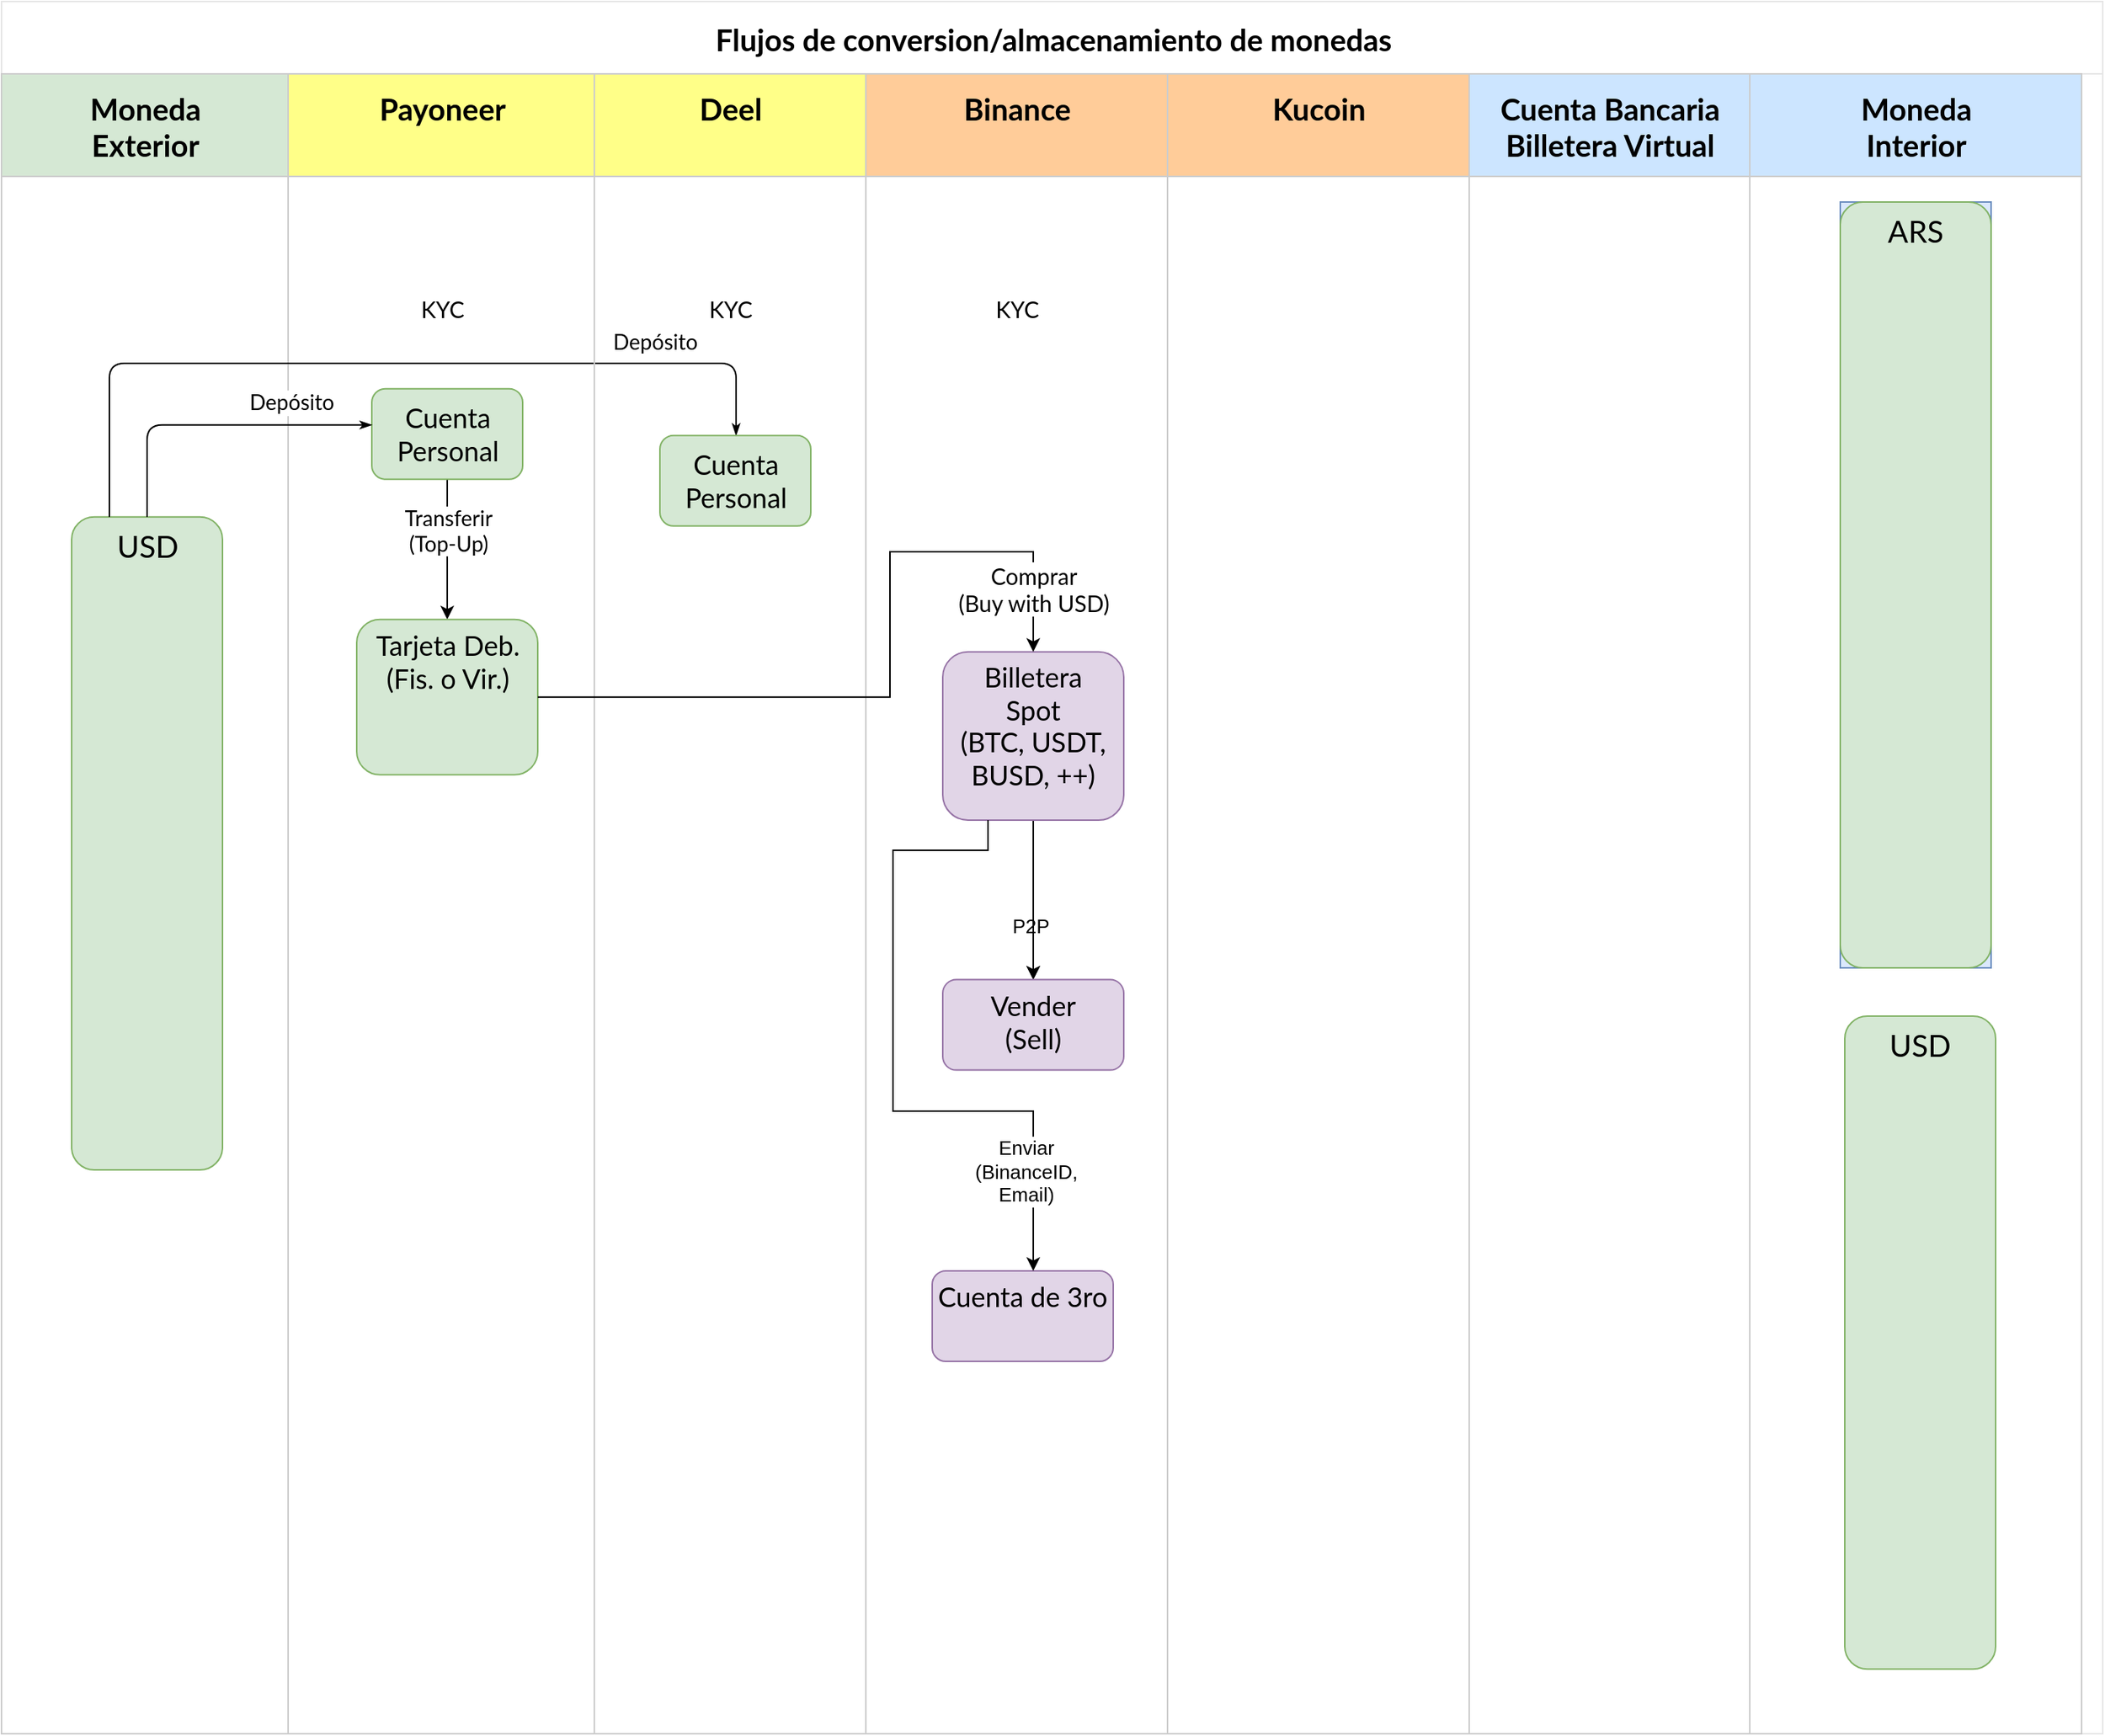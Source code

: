 <mxfile version="20.8.5" type="github">
  <diagram name="Page-1" id="74e2e168-ea6b-b213-b513-2b3c1d86103e">
    <mxGraphModel dx="2902" dy="1709" grid="0" gridSize="10" guides="1" tooltips="1" connect="1" arrows="1" fold="1" page="0" pageScale="1" pageWidth="1100" pageHeight="850" background="none" math="0" shadow="0">
      <root>
        <mxCell id="0" />
        <mxCell id="1" parent="0" />
        <mxCell id="77e6c97f196da883-1" value="Flujos de conversion/almacenamiento de monedas" style="swimlane;html=1;childLayout=stackLayout;startSize=48;rounded=0;shadow=0;labelBackgroundColor=none;strokeWidth=1;fontFamily=Lato;fontSize=20;align=center;fontSource=https%3A%2F%2Ffonts.googleapis.com%2Fcss%3Ffamily%3DLato;autosize=1;strokeColor=#E6E6E6;" parent="1" vertex="1">
          <mxGeometry x="70" y="-20" width="1393" height="1149" as="geometry" />
        </mxCell>
        <mxCell id="77e6c97f196da883-2" value="&lt;div&gt;Moneda&lt;/div&gt;&lt;div&gt;Exterior&lt;/div&gt;" style="swimlane;html=1;startSize=68;fontFamily=Lato;fontSource=https%3A%2F%2Ffonts.googleapis.com%2Fcss%3Ffamily%3DLato;fontSize=20;fillColor=#d5e8d4;strokeColor=#CCCCCC;autosize=1;verticalAlign=middle;" parent="77e6c97f196da883-1" vertex="1">
          <mxGeometry y="48" width="190" height="1101" as="geometry" />
        </mxCell>
        <mxCell id="1xJKque4gwnT1mqs9br3-10" value="" style="group" parent="77e6c97f196da883-2" vertex="1" connectable="0">
          <mxGeometry x="46.5" y="293.89" width="100" height="433.11" as="geometry" />
        </mxCell>
        <mxCell id="77e6c97f196da883-8" value="USD" style="rounded=1;whiteSpace=wrap;html=1;shadow=0;labelBackgroundColor=none;strokeWidth=1;fontFamily=Lato;fontSize=20;align=center;fontSource=https%3A%2F%2Ffonts.googleapis.com%2Fcss%3Ffamily%3DLato;verticalAlign=top;fillColor=#d5e8d4;strokeColor=#82b366;" parent="1xJKque4gwnT1mqs9br3-10" vertex="1">
          <mxGeometry width="100" height="433.11" as="geometry" />
        </mxCell>
        <mxCell id="1xJKque4gwnT1mqs9br3-9" value="" style="shape=image;html=1;verticalAlign=top;verticalLabelPosition=bottom;labelBackgroundColor=#ffffff;imageAspect=0;aspect=fixed;image=https://cdn1.iconfinder.com/data/icons/ionicons-fill-vol-2/512/logo-usd-128.png;strokeColor=#CCCCCC;fontFamily=Lato;fontSource=https%3A%2F%2Ffonts.googleapis.com%2Fcss%3Ffamily%3DLato;fontSize=14;" parent="1xJKque4gwnT1mqs9br3-10" vertex="1">
          <mxGeometry x="21" y="174.114" width="58" height="58" as="geometry" />
        </mxCell>
        <mxCell id="77e6c97f196da883-3" value="&lt;div&gt;Payoneer&lt;/div&gt;&lt;div&gt;&lt;br&gt;&lt;/div&gt;" style="swimlane;html=1;startSize=68;fontFamily=Lato;fontSource=https%3A%2F%2Ffonts.googleapis.com%2Fcss%3Ffamily%3DLato;fontSize=20;fillColor=#ffff88;strokeColor=#CCCCCC;autosize=1;verticalAlign=middle;" parent="77e6c97f196da883-1" vertex="1">
          <mxGeometry x="190" y="48" width="203" height="1101" as="geometry" />
        </mxCell>
        <mxCell id="1xJKque4gwnT1mqs9br3-6" value="" style="edgeStyle=orthogonalEdgeStyle;rounded=0;orthogonalLoop=1;jettySize=auto;html=1;fontFamily=Lato;fontSource=https%3A%2F%2Ffonts.googleapis.com%2Fcss%3Ffamily%3DLato;fontSize=14;" parent="77e6c97f196da883-3" source="77e6c97f196da883-11" target="1xJKque4gwnT1mqs9br3-5" edge="1">
          <mxGeometry relative="1" as="geometry" />
        </mxCell>
        <mxCell id="1xJKque4gwnT1mqs9br3-7" value="&lt;div&gt;Transferir&lt;/div&gt;&lt;div&gt;(Top-Up)&lt;br&gt;&lt;/div&gt;" style="edgeLabel;html=1;align=center;verticalAlign=middle;resizable=0;points=[];fontSize=14;fontFamily=Lato;" parent="1xJKque4gwnT1mqs9br3-6" vertex="1" connectable="0">
          <mxGeometry x="-0.202" y="1" relative="1" as="geometry">
            <mxPoint x="-1" y="-3" as="offset" />
          </mxGeometry>
        </mxCell>
        <mxCell id="77e6c97f196da883-11" value="&lt;div style=&quot;font-size: 18px;&quot;&gt;Cuenta&lt;/div&gt;&lt;div style=&quot;font-size: 18px;&quot;&gt;Personal&lt;br style=&quot;font-size: 18px;&quot;&gt;&lt;/div&gt;" style="rounded=1;whiteSpace=wrap;html=1;shadow=0;labelBackgroundColor=none;strokeWidth=1;fontFamily=Lato;fontSize=18;align=center;fontSource=https%3A%2F%2Ffonts.googleapis.com%2Fcss%3Ffamily%3DLato;fillColor=#d5e8d4;strokeColor=#82b366;" parent="77e6c97f196da883-3" vertex="1">
          <mxGeometry x="55.5" y="208.89" width="100" height="60" as="geometry" />
        </mxCell>
        <mxCell id="1xJKque4gwnT1mqs9br3-5" value="&lt;div style=&quot;font-size: 18px;&quot;&gt;Tarjeta Deb.&lt;br style=&quot;font-size: 18px;&quot;&gt;&lt;/div&gt;&lt;div style=&quot;font-size: 18px;&quot;&gt;(Fis. o Vir.)&lt;br style=&quot;font-size: 18px;&quot;&gt;&lt;/div&gt;" style="whiteSpace=wrap;html=1;fontSize=18;fontFamily=Lato;rounded=1;shadow=0;labelBackgroundColor=none;strokeWidth=1;fontSource=https%3A%2F%2Ffonts.googleapis.com%2Fcss%3Ffamily%3DLato;verticalAlign=top;fillColor=#d5e8d4;strokeColor=#82b366;" parent="77e6c97f196da883-3" vertex="1">
          <mxGeometry x="45.5" y="361.89" width="120" height="103" as="geometry" />
        </mxCell>
        <mxCell id="1xJKque4gwnT1mqs9br3-8" value="" style="shape=image;html=1;verticalAlign=top;verticalLabelPosition=bottom;labelBackgroundColor=#ffffff;imageAspect=0;aspect=fixed;image=https://cdn0.iconfinder.com/data/icons/credit-card-debit-card-payment-PNG/80/Mastercard-Curved.png;strokeColor=#CCCCCC;fontFamily=Lato;fontSource=https%3A%2F%2Ffonts.googleapis.com%2Fcss%3Ffamily%3DLato;fontSize=14;" parent="77e6c97f196da883-3" vertex="1">
          <mxGeometry x="83" y="419.89" width="45" height="45" as="geometry" />
        </mxCell>
        <mxCell id="1xJKque4gwnT1mqs9br3-14" value="KYC" style="shape=image;html=1;verticalAlign=top;verticalLabelPosition=bottom;labelBackgroundColor=#ffffff;imageAspect=0;aspect=fixed;image=https://cdn0.iconfinder.com/data/icons/phosphor-regular-vol-3/256/identification-card-128.png;strokeColor=#CCCCCC;fontFamily=Lato;fontSource=https%3A%2F%2Ffonts.googleapis.com%2Fcss%3Ffamily%3DLato;fontSize=15;" parent="77e6c97f196da883-3" vertex="1">
          <mxGeometry x="76" y="89" width="51" height="51" as="geometry" />
        </mxCell>
        <mxCell id="77e6c97f196da883-26" style="edgeStyle=orthogonalEdgeStyle;rounded=1;html=1;labelBackgroundColor=none;startArrow=none;startFill=0;startSize=5;endArrow=classicThin;endFill=1;endSize=5;jettySize=auto;orthogonalLoop=1;strokeWidth=1;fontFamily=Lato;fontSize=20;fontSource=https%3A%2F%2Ffonts.googleapis.com%2Fcss%3Ffamily%3DLato;exitX=0.5;exitY=0;exitDx=0;exitDy=0;" parent="77e6c97f196da883-1" source="77e6c97f196da883-8" target="77e6c97f196da883-11" edge="1">
          <mxGeometry relative="1" as="geometry">
            <Array as="points">
              <mxPoint x="96.5" y="280.89" />
            </Array>
          </mxGeometry>
        </mxCell>
        <mxCell id="1xJKque4gwnT1mqs9br3-2" value="Depósito" style="edgeLabel;html=1;align=center;verticalAlign=middle;resizable=0;points=[];fontSize=14;fontFamily=Lato;" parent="77e6c97f196da883-26" vertex="1" connectable="0">
          <mxGeometry x="0.277" relative="1" as="geometry">
            <mxPoint x="22" y="-15" as="offset" />
          </mxGeometry>
        </mxCell>
        <mxCell id="1xJKque4gwnT1mqs9br3-11" style="edgeStyle=orthogonalEdgeStyle;rounded=1;html=1;labelBackgroundColor=none;startArrow=none;startFill=0;startSize=5;endArrow=classicThin;endFill=1;endSize=5;jettySize=auto;orthogonalLoop=1;strokeWidth=1;fontFamily=Lato;fontSize=20;fontSource=https%3A%2F%2Ffonts.googleapis.com%2Fcss%3Ffamily%3DLato;exitX=0.25;exitY=0;exitDx=0;exitDy=0;entryX=0.5;entryY=0;entryDx=0;entryDy=0;" parent="77e6c97f196da883-1" source="77e6c97f196da883-8" target="1xJKque4gwnT1mqs9br3-13" edge="1">
          <mxGeometry relative="1" as="geometry">
            <mxPoint x="81.5" y="341.89" as="sourcePoint" />
            <Array as="points">
              <mxPoint x="72" y="240" />
              <mxPoint x="487" y="240" />
              <mxPoint x="487" y="288" />
            </Array>
          </mxGeometry>
        </mxCell>
        <mxCell id="1xJKque4gwnT1mqs9br3-12" value="Depósito" style="edgeLabel;html=1;align=center;verticalAlign=middle;resizable=0;points=[];fontSize=14;fontFamily=Lato;" parent="1xJKque4gwnT1mqs9br3-11" vertex="1" connectable="0">
          <mxGeometry x="0.277" relative="1" as="geometry">
            <mxPoint x="102" y="-14" as="offset" />
          </mxGeometry>
        </mxCell>
        <mxCell id="1xJKque4gwnT1mqs9br3-1" value="&lt;div&gt;Deel&lt;/div&gt;&lt;div&gt;&lt;br&gt;&lt;/div&gt;" style="swimlane;html=1;startSize=68;fontFamily=Lato;fontSource=https%3A%2F%2Ffonts.googleapis.com%2Fcss%3Ffamily%3DLato;fontSize=20;fillColor=#ffff88;strokeColor=#CCCCCC;autosize=1;verticalAlign=middle;" parent="77e6c97f196da883-1" vertex="1">
          <mxGeometry x="393" y="48" width="180" height="1101" as="geometry" />
        </mxCell>
        <mxCell id="1xJKque4gwnT1mqs9br3-13" value="&lt;div style=&quot;font-size: 18px;&quot;&gt;Cuenta&lt;/div&gt;&lt;div style=&quot;font-size: 18px;&quot;&gt;Personal&lt;br style=&quot;font-size: 18px;&quot;&gt;&lt;/div&gt;" style="rounded=1;whiteSpace=wrap;html=1;shadow=0;labelBackgroundColor=none;strokeWidth=1;fontFamily=Lato;fontSize=18;align=center;fontSource=https%3A%2F%2Ffonts.googleapis.com%2Fcss%3Ffamily%3DLato;fillColor=#d5e8d4;strokeColor=#82b366;" parent="1xJKque4gwnT1mqs9br3-1" vertex="1">
          <mxGeometry x="43.5" y="239.89" width="100" height="60" as="geometry" />
        </mxCell>
        <mxCell id="1xJKque4gwnT1mqs9br3-15" value="KYC" style="shape=image;html=1;verticalAlign=top;verticalLabelPosition=bottom;labelBackgroundColor=#ffffff;imageAspect=0;aspect=fixed;image=https://cdn0.iconfinder.com/data/icons/phosphor-regular-vol-3/256/identification-card-128.png;strokeColor=#CCCCCC;fontFamily=Lato;fontSource=https%3A%2F%2Ffonts.googleapis.com%2Fcss%3Ffamily%3DLato;fontSize=15;" parent="1xJKque4gwnT1mqs9br3-1" vertex="1">
          <mxGeometry x="64.5" y="89" width="51" height="51" as="geometry" />
        </mxCell>
        <mxCell id="77e6c97f196da883-4" value="&lt;div&gt;Binance&lt;/div&gt;&lt;div&gt;&lt;br&gt;&lt;/div&gt;" style="swimlane;html=1;startSize=68;fontFamily=Lato;fontSource=https%3A%2F%2Ffonts.googleapis.com%2Fcss%3Ffamily%3DLato;fontSize=20;fillColor=#ffcc99;strokeColor=#CCCCCC;autosize=1;verticalAlign=middle;" parent="77e6c97f196da883-1" vertex="1">
          <mxGeometry x="573" y="48" width="200" height="1101" as="geometry" />
        </mxCell>
        <mxCell id="1xJKque4gwnT1mqs9br3-16" value="KYC" style="shape=image;html=1;verticalAlign=top;verticalLabelPosition=bottom;labelBackgroundColor=#ffffff;imageAspect=0;aspect=fixed;image=https://cdn0.iconfinder.com/data/icons/phosphor-regular-vol-3/256/identification-card-128.png;strokeColor=#CCCCCC;fontFamily=Lato;fontSource=https%3A%2F%2Ffonts.googleapis.com%2Fcss%3Ffamily%3DLato;fontSize=15;" parent="77e6c97f196da883-4" vertex="1">
          <mxGeometry x="74.5" y="89" width="51" height="51" as="geometry" />
        </mxCell>
        <mxCell id="pWdg90kbXN8Ci7GVcK-E-2" value="" style="edgeStyle=orthogonalEdgeStyle;rounded=0;orthogonalLoop=1;jettySize=auto;html=1;" edge="1" parent="77e6c97f196da883-4" source="1xJKque4gwnT1mqs9br3-19" target="pWdg90kbXN8Ci7GVcK-E-1">
          <mxGeometry relative="1" as="geometry" />
        </mxCell>
        <mxCell id="pWdg90kbXN8Ci7GVcK-E-3" value="&lt;font style=&quot;font-size: 13px;&quot;&gt;P2P&lt;/font&gt;" style="edgeLabel;html=1;align=center;verticalAlign=middle;resizable=0;points=[];" vertex="1" connectable="0" parent="pWdg90kbXN8Ci7GVcK-E-2">
          <mxGeometry x="0.311" y="-2" relative="1" as="geometry">
            <mxPoint as="offset" />
          </mxGeometry>
        </mxCell>
        <mxCell id="pWdg90kbXN8Ci7GVcK-E-4" value="" style="edgeStyle=orthogonalEdgeStyle;rounded=0;orthogonalLoop=1;jettySize=auto;html=1;fontSize=13;" edge="1" parent="77e6c97f196da883-4" source="1xJKque4gwnT1mqs9br3-19" target="pWdg90kbXN8Ci7GVcK-E-1">
          <mxGeometry relative="1" as="geometry" />
        </mxCell>
        <mxCell id="1xJKque4gwnT1mqs9br3-19" value="&lt;div style=&quot;font-size: 18px;&quot;&gt;Billetera&lt;/div&gt;&lt;div style=&quot;font-size: 18px;&quot;&gt;Spot&lt;/div&gt;&lt;div style=&quot;font-size: 18px;&quot;&gt;(BTC, USDT, BUSD, ++)&lt;br style=&quot;font-size: 18px;&quot;&gt;&lt;/div&gt;" style="whiteSpace=wrap;html=1;fontSize=18;fontFamily=Lato;verticalAlign=top;rounded=1;shadow=0;labelBackgroundColor=none;strokeWidth=1;fontSource=https%3A%2F%2Ffonts.googleapis.com%2Fcss%3Ffamily%3DLato;fillColor=#e1d5e7;strokeColor=#9673a6;" parent="77e6c97f196da883-4" vertex="1">
          <mxGeometry x="51" y="383.39" width="120" height="111.61" as="geometry" />
        </mxCell>
        <mxCell id="pWdg90kbXN8Ci7GVcK-E-1" value="&lt;div&gt;Vender&lt;/div&gt;&lt;div&gt;(Sell)&lt;br&gt;&lt;/div&gt;" style="whiteSpace=wrap;html=1;fontSize=18;fontFamily=Lato;verticalAlign=top;fillColor=#e1d5e7;strokeColor=#9673a6;rounded=1;shadow=0;labelBackgroundColor=none;strokeWidth=1;fontSource=https%3A%2F%2Ffonts.googleapis.com%2Fcss%3Ffamily%3DLato;" vertex="1" parent="77e6c97f196da883-4">
          <mxGeometry x="51" y="600.805" width="120" height="60" as="geometry" />
        </mxCell>
        <mxCell id="pWdg90kbXN8Ci7GVcK-E-5" value="Cuenta de 3ro" style="whiteSpace=wrap;html=1;fontSize=18;fontFamily=Lato;verticalAlign=top;fillColor=#e1d5e7;strokeColor=#9673a6;rounded=1;shadow=0;labelBackgroundColor=none;strokeWidth=1;fontSource=https%3A%2F%2Ffonts.googleapis.com%2Fcss%3Ffamily%3DLato;" vertex="1" parent="77e6c97f196da883-4">
          <mxGeometry x="44" y="794.005" width="120" height="60" as="geometry" />
        </mxCell>
        <mxCell id="pWdg90kbXN8Ci7GVcK-E-6" style="edgeStyle=orthogonalEdgeStyle;rounded=0;orthogonalLoop=1;jettySize=auto;html=1;exitX=0.25;exitY=1;exitDx=0;exitDy=0;fontSize=13;" edge="1" parent="77e6c97f196da883-4" source="1xJKque4gwnT1mqs9br3-19" target="pWdg90kbXN8Ci7GVcK-E-5">
          <mxGeometry relative="1" as="geometry">
            <Array as="points">
              <mxPoint x="81" y="515" />
              <mxPoint x="18" y="515" />
              <mxPoint x="18" y="688" />
              <mxPoint x="111" y="688" />
            </Array>
          </mxGeometry>
        </mxCell>
        <mxCell id="pWdg90kbXN8Ci7GVcK-E-7" value="&lt;div&gt;Enviar&lt;/div&gt;&lt;div&gt;(BinanceID,&lt;/div&gt;&lt;div&gt;Email)&lt;br&gt;&lt;/div&gt;" style="edgeLabel;html=1;align=center;verticalAlign=middle;resizable=0;points=[];fontSize=13;" vertex="1" connectable="0" parent="pWdg90kbXN8Ci7GVcK-E-6">
          <mxGeometry x="0.602" y="-5" relative="1" as="geometry">
            <mxPoint y="24" as="offset" />
          </mxGeometry>
        </mxCell>
        <mxCell id="77e6c97f196da883-5" value="&lt;div&gt;Kucoin&lt;/div&gt;&lt;div&gt;&lt;br&gt;&lt;/div&gt;" style="swimlane;html=1;startSize=68;fontFamily=Lato;fontSource=https%3A%2F%2Ffonts.googleapis.com%2Fcss%3Ffamily%3DLato;fontSize=20;fillColor=#ffcc99;strokeColor=#CCCCCC;autosize=1;verticalAlign=middle;" parent="77e6c97f196da883-1" vertex="1">
          <mxGeometry x="773" y="48" width="200" height="1101" as="geometry" />
        </mxCell>
        <mxCell id="77e6c97f196da883-6" value="&lt;div&gt;Cuenta Bancaria &lt;br&gt;&lt;/div&gt;&lt;div&gt;Billetera Virtual&lt;br&gt;&lt;/div&gt;" style="swimlane;html=1;startSize=68;fontFamily=Lato;fontSource=https%3A%2F%2Ffonts.googleapis.com%2Fcss%3Ffamily%3DLato;fontSize=20;fillColor=#cce5ff;strokeColor=#CCCCCC;autosize=1;verticalAlign=middle;" parent="77e6c97f196da883-1" vertex="1">
          <mxGeometry x="973" y="48" width="186" height="1101" as="geometry" />
        </mxCell>
        <mxCell id="1xJKque4gwnT1mqs9br3-20" value="" style="edgeStyle=orthogonalEdgeStyle;rounded=0;orthogonalLoop=1;jettySize=auto;html=1;fontFamily=Lato;fontSource=https%3A%2F%2Ffonts.googleapis.com%2Fcss%3Ffamily%3DLato;fontSize=15;entryX=0.5;entryY=0;entryDx=0;entryDy=0;" parent="77e6c97f196da883-1" source="1xJKque4gwnT1mqs9br3-5" target="1xJKque4gwnT1mqs9br3-19" edge="1">
          <mxGeometry relative="1" as="geometry">
            <Array as="points">
              <mxPoint x="589" y="461" />
              <mxPoint x="589" y="365" />
              <mxPoint x="684" y="365" />
            </Array>
          </mxGeometry>
        </mxCell>
        <mxCell id="1xJKque4gwnT1mqs9br3-21" value="&lt;div&gt;Comprar&lt;/div&gt;&lt;div&gt;(Buy with USD)&lt;br&gt;&lt;/div&gt;" style="edgeLabel;html=1;align=center;verticalAlign=middle;resizable=0;points=[];fontSize=15;fontFamily=Lato;" parent="1xJKque4gwnT1mqs9br3-20" vertex="1" connectable="0">
          <mxGeometry x="0.899" y="2" relative="1" as="geometry">
            <mxPoint x="-2" y="-18" as="offset" />
          </mxGeometry>
        </mxCell>
        <mxCell id="77e6c97f196da883-7" value="&lt;div&gt;Moneda&lt;/div&gt;&lt;div&gt;Interior&lt;br&gt;&lt;/div&gt;" style="swimlane;html=1;startSize=68;fontFamily=Lato;fontSource=https%3A%2F%2Ffonts.googleapis.com%2Fcss%3Ffamily%3DLato;fontSize=20;fillColor=#cce5ff;strokeColor=#CCCCCC;autosize=1;verticalAlign=middle;" parent="77e6c97f196da883-1" vertex="1">
          <mxGeometry x="1159" y="48" width="220" height="1101" as="geometry" />
        </mxCell>
        <mxCell id="pWdg90kbXN8Ci7GVcK-E-8" value="" style="group" vertex="1" connectable="0" parent="77e6c97f196da883-7">
          <mxGeometry x="63" y="625" width="100" height="433.11" as="geometry" />
        </mxCell>
        <mxCell id="pWdg90kbXN8Ci7GVcK-E-9" value="USD" style="rounded=1;whiteSpace=wrap;html=1;shadow=0;labelBackgroundColor=none;strokeWidth=1;fontFamily=Lato;fontSize=20;align=center;fontSource=https%3A%2F%2Ffonts.googleapis.com%2Fcss%3Ffamily%3DLato;verticalAlign=top;fillColor=#d5e8d4;strokeColor=#82b366;" vertex="1" parent="pWdg90kbXN8Ci7GVcK-E-8">
          <mxGeometry width="100" height="433.11" as="geometry" />
        </mxCell>
        <mxCell id="pWdg90kbXN8Ci7GVcK-E-10" value="" style="shape=image;html=1;verticalAlign=top;verticalLabelPosition=bottom;labelBackgroundColor=#ffffff;imageAspect=0;aspect=fixed;image=https://cdn1.iconfinder.com/data/icons/ionicons-fill-vol-2/512/logo-usd-128.png;strokeColor=#CCCCCC;fontFamily=Lato;fontSource=https%3A%2F%2Ffonts.googleapis.com%2Fcss%3Ffamily%3DLato;fontSize=14;" vertex="1" parent="pWdg90kbXN8Ci7GVcK-E-8">
          <mxGeometry x="21" y="174.114" width="58" height="58" as="geometry" />
        </mxCell>
        <mxCell id="pWdg90kbXN8Ci7GVcK-E-11" value="" style="group;fillColor=#dae8fc;strokeColor=#6c8ebf;" vertex="1" connectable="0" parent="77e6c97f196da883-7">
          <mxGeometry x="60" y="85" width="100" height="508" as="geometry" />
        </mxCell>
        <mxCell id="pWdg90kbXN8Ci7GVcK-E-12" value="ARS" style="rounded=1;whiteSpace=wrap;html=1;shadow=0;labelBackgroundColor=none;strokeWidth=1;fontFamily=Lato;fontSize=20;align=center;fontSource=https%3A%2F%2Ffonts.googleapis.com%2Fcss%3Ffamily%3DLato;verticalAlign=top;fillColor=#d5e8d4;strokeColor=#82b366;" vertex="1" parent="pWdg90kbXN8Ci7GVcK-E-11">
          <mxGeometry width="100" height="508.0" as="geometry" />
        </mxCell>
      </root>
    </mxGraphModel>
  </diagram>
</mxfile>
